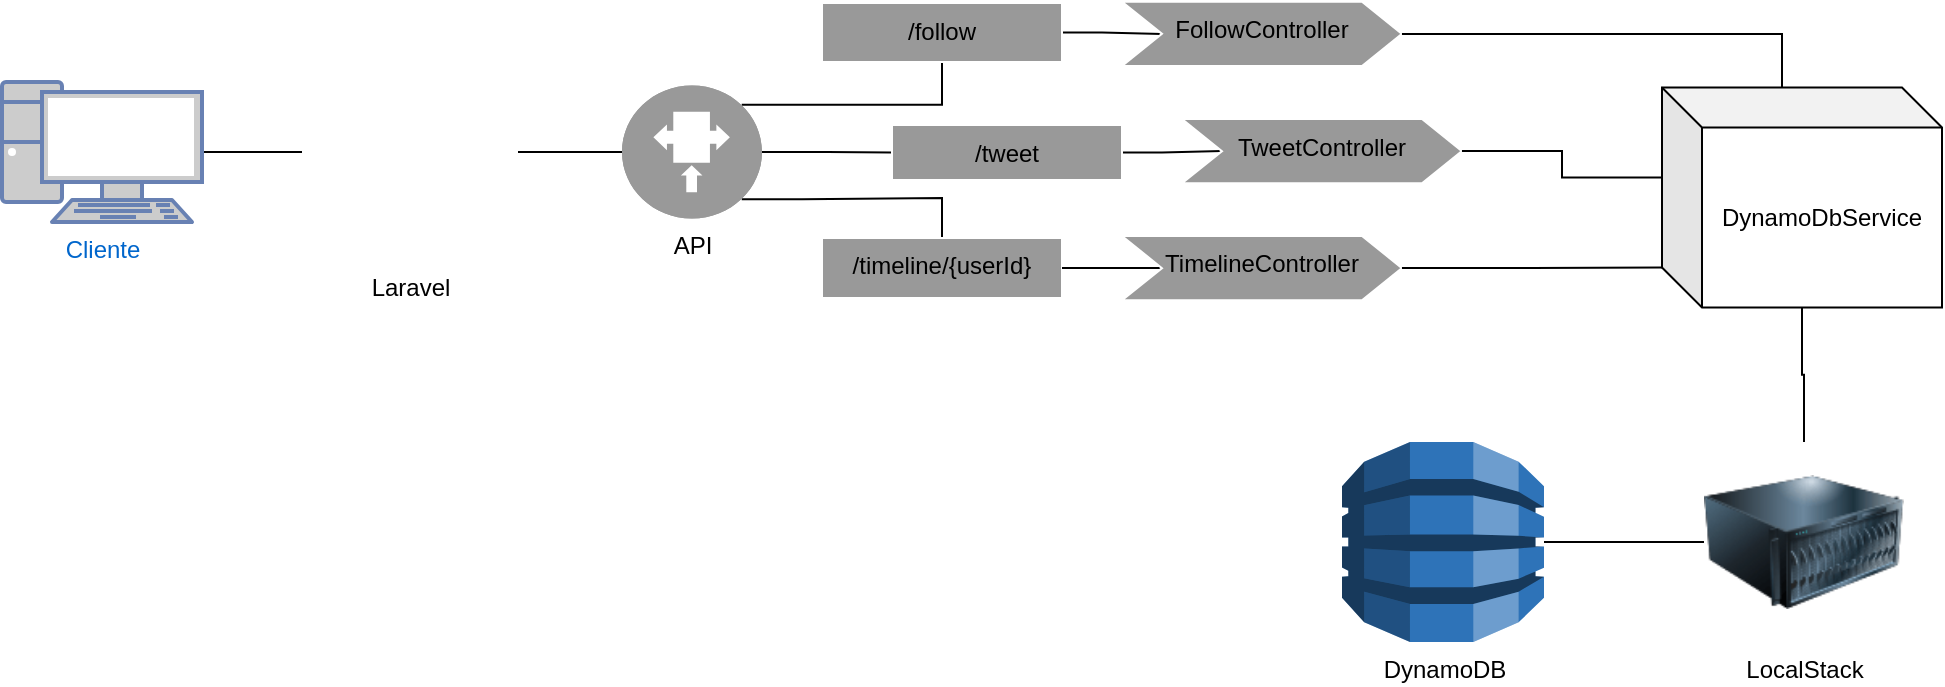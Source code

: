 <mxfile version="26.0.14">
  <diagram name="Página-1" id="32TGYiiWbmlYyP5pAiCS">
    <mxGraphModel dx="1222" dy="709" grid="1" gridSize="10" guides="1" tooltips="1" connect="1" arrows="1" fold="1" page="1" pageScale="1" pageWidth="827" pageHeight="1169" math="0" shadow="0">
      <root>
        <mxCell id="0" />
        <mxCell id="1" parent="0" />
        <mxCell id="7ebIC9FxF_cOnvWXWvYN-8" value="Laravel" style="shape=image;html=1;verticalAlign=top;verticalLabelPosition=bottom;labelBackgroundColor=#ffffff;imageAspect=0;aspect=fixed;image=https://cdn1.iconfinder.com/data/icons/ionicons-fill-vol-2/512/logo-laravel-128.png" vertex="1" parent="1">
          <mxGeometry x="180" y="251" width="108" height="108" as="geometry" />
        </mxCell>
        <mxCell id="7ebIC9FxF_cOnvWXWvYN-17" style="edgeStyle=orthogonalEdgeStyle;rounded=0;orthogonalLoop=1;jettySize=auto;html=1;entryX=0;entryY=0.5;entryDx=0;entryDy=0;endArrow=none;startFill=0;" edge="1" parent="1" source="7ebIC9FxF_cOnvWXWvYN-9" target="7ebIC9FxF_cOnvWXWvYN-8">
          <mxGeometry relative="1" as="geometry" />
        </mxCell>
        <mxCell id="7ebIC9FxF_cOnvWXWvYN-9" value="&lt;div&gt;Cliente&lt;/div&gt;" style="fontColor=#0066CC;verticalAlign=top;verticalLabelPosition=bottom;labelPosition=center;align=center;html=1;outlineConnect=0;fillColor=#CCCCCC;strokeColor=#6881B3;gradientColor=none;gradientDirection=north;strokeWidth=2;shape=mxgraph.networks.pc;" vertex="1" parent="1">
          <mxGeometry x="30" y="270" width="100" height="70" as="geometry" />
        </mxCell>
        <mxCell id="7ebIC9FxF_cOnvWXWvYN-10" value="DynamoDB" style="outlineConnect=0;dashed=0;verticalLabelPosition=bottom;verticalAlign=top;align=center;html=1;shape=mxgraph.aws3.dynamo_db;fillColor=#2E73B8;gradientColor=none;" vertex="1" parent="1">
          <mxGeometry x="700" y="450" width="101" height="100" as="geometry" />
        </mxCell>
        <mxCell id="7ebIC9FxF_cOnvWXWvYN-13" value="LocalStack" style="image;html=1;image=img/lib/clip_art/computers/Server_128x128.png" vertex="1" parent="1">
          <mxGeometry x="881" y="450" width="100" height="100" as="geometry" />
        </mxCell>
        <mxCell id="7ebIC9FxF_cOnvWXWvYN-22" value="" style="edgeStyle=orthogonalEdgeStyle;rounded=0;orthogonalLoop=1;jettySize=auto;html=1;exitX=0.855;exitY=0.855;exitDx=0;exitDy=0;exitPerimeter=0;endArrow=none;startFill=0;" edge="1" parent="1" source="7ebIC9FxF_cOnvWXWvYN-19" target="7ebIC9FxF_cOnvWXWvYN-21">
          <mxGeometry relative="1" as="geometry" />
        </mxCell>
        <mxCell id="7ebIC9FxF_cOnvWXWvYN-24" value="" style="edgeStyle=orthogonalEdgeStyle;rounded=0;orthogonalLoop=1;jettySize=auto;html=1;exitX=0.855;exitY=0.145;exitDx=0;exitDy=0;exitPerimeter=0;endArrow=none;startFill=0;" edge="1" parent="1" source="7ebIC9FxF_cOnvWXWvYN-19" target="7ebIC9FxF_cOnvWXWvYN-23">
          <mxGeometry relative="1" as="geometry" />
        </mxCell>
        <mxCell id="7ebIC9FxF_cOnvWXWvYN-26" value="" style="edgeStyle=orthogonalEdgeStyle;rounded=0;orthogonalLoop=1;jettySize=auto;html=1;endArrow=none;startFill=0;" edge="1" parent="1" source="7ebIC9FxF_cOnvWXWvYN-19" target="7ebIC9FxF_cOnvWXWvYN-25">
          <mxGeometry relative="1" as="geometry" />
        </mxCell>
        <mxCell id="7ebIC9FxF_cOnvWXWvYN-19" value="&lt;div&gt;API&lt;/div&gt;" style="fillColor=#999999;verticalLabelPosition=bottom;sketch=0;html=1;strokeColor=#ffffff;verticalAlign=top;align=center;points=[[0.145,0.145,0],[0.5,0,0],[0.855,0.145,0],[1,0.5,0],[0.855,0.855,0],[0.5,1,0],[0.145,0.855,0],[0,0.5,0]];pointerEvents=1;shape=mxgraph.cisco_safe.compositeIcon;bgIcon=ellipse;resIcon=mxgraph.cisco_safe.capability.path_control;" vertex="1" parent="1">
          <mxGeometry x="340" y="271.75" width="70" height="66.5" as="geometry" />
        </mxCell>
        <mxCell id="7ebIC9FxF_cOnvWXWvYN-20" style="edgeStyle=orthogonalEdgeStyle;rounded=0;orthogonalLoop=1;jettySize=auto;html=1;entryX=0;entryY=0.5;entryDx=0;entryDy=0;entryPerimeter=0;endArrow=none;startFill=0;" edge="1" parent="1" source="7ebIC9FxF_cOnvWXWvYN-8" target="7ebIC9FxF_cOnvWXWvYN-19">
          <mxGeometry relative="1" as="geometry" />
        </mxCell>
        <mxCell id="7ebIC9FxF_cOnvWXWvYN-21" value="&lt;div&gt;/timeline/{userId}&lt;/div&gt;" style="whiteSpace=wrap;html=1;verticalAlign=top;fillColor=#999999;strokeColor=#ffffff;sketch=0;pointerEvents=1;" vertex="1" parent="1">
          <mxGeometry x="440" y="348" width="120" height="30" as="geometry" />
        </mxCell>
        <mxCell id="7ebIC9FxF_cOnvWXWvYN-34" value="" style="edgeStyle=orthogonalEdgeStyle;rounded=0;orthogonalLoop=1;jettySize=auto;html=1;endArrow=none;startFill=0;" edge="1" parent="1" source="7ebIC9FxF_cOnvWXWvYN-23" target="7ebIC9FxF_cOnvWXWvYN-33">
          <mxGeometry relative="1" as="geometry" />
        </mxCell>
        <mxCell id="7ebIC9FxF_cOnvWXWvYN-23" value="/follow" style="whiteSpace=wrap;html=1;verticalAlign=top;fillColor=#999999;strokeColor=#ffffff;sketch=0;pointerEvents=1;" vertex="1" parent="1">
          <mxGeometry x="440" y="230.5" width="120" height="29.5" as="geometry" />
        </mxCell>
        <mxCell id="7ebIC9FxF_cOnvWXWvYN-44" style="edgeStyle=orthogonalEdgeStyle;rounded=0;orthogonalLoop=1;jettySize=auto;html=1;endArrow=none;startFill=0;" edge="1" parent="1" source="7ebIC9FxF_cOnvWXWvYN-25" target="7ebIC9FxF_cOnvWXWvYN-40">
          <mxGeometry relative="1" as="geometry" />
        </mxCell>
        <mxCell id="7ebIC9FxF_cOnvWXWvYN-25" value="/tweet" style="whiteSpace=wrap;html=1;verticalAlign=top;fillColor=#999999;strokeColor=#ffffff;sketch=0;pointerEvents=1;" vertex="1" parent="1">
          <mxGeometry x="475" y="291.5" width="115" height="27.5" as="geometry" />
        </mxCell>
        <mxCell id="7ebIC9FxF_cOnvWXWvYN-32" style="edgeStyle=orthogonalEdgeStyle;rounded=0;orthogonalLoop=1;jettySize=auto;html=1;entryX=0.5;entryY=0;entryDx=0;entryDy=0;endArrow=none;startFill=0;" edge="1" parent="1" source="7ebIC9FxF_cOnvWXWvYN-29" target="7ebIC9FxF_cOnvWXWvYN-13">
          <mxGeometry relative="1" as="geometry" />
        </mxCell>
        <mxCell id="7ebIC9FxF_cOnvWXWvYN-29" value="DynamoDbService" style="shape=cube;whiteSpace=wrap;html=1;boundedLbl=1;backgroundOutline=1;darkOpacity=0.05;darkOpacity2=0.1;" vertex="1" parent="1">
          <mxGeometry x="860" y="272.75" width="140" height="110" as="geometry" />
        </mxCell>
        <mxCell id="7ebIC9FxF_cOnvWXWvYN-30" style="edgeStyle=orthogonalEdgeStyle;rounded=0;orthogonalLoop=1;jettySize=auto;html=1;entryX=1;entryY=0.5;entryDx=0;entryDy=0;entryPerimeter=0;endArrow=none;startFill=0;" edge="1" parent="1" source="7ebIC9FxF_cOnvWXWvYN-13" target="7ebIC9FxF_cOnvWXWvYN-10">
          <mxGeometry relative="1" as="geometry" />
        </mxCell>
        <mxCell id="7ebIC9FxF_cOnvWXWvYN-33" value="FollowController" style="shape=step;perimeter=stepPerimeter;whiteSpace=wrap;html=1;fixedSize=1;verticalAlign=top;fillColor=#999999;strokeColor=#ffffff;sketch=0;pointerEvents=1;" vertex="1" parent="1">
          <mxGeometry x="590" y="229.87" width="140" height="32.13" as="geometry" />
        </mxCell>
        <mxCell id="7ebIC9FxF_cOnvWXWvYN-40" value="TweetController" style="shape=step;perimeter=stepPerimeter;whiteSpace=wrap;html=1;fixedSize=1;verticalAlign=top;fillColor=#999999;strokeColor=#ffffff;sketch=0;pointerEvents=1;" vertex="1" parent="1">
          <mxGeometry x="620" y="288.5" width="140" height="32.13" as="geometry" />
        </mxCell>
        <mxCell id="7ebIC9FxF_cOnvWXWvYN-41" value="" style="edgeStyle=orthogonalEdgeStyle;rounded=0;orthogonalLoop=1;jettySize=auto;html=1;exitX=1;exitY=0.5;exitDx=0;exitDy=0;endArrow=none;startFill=0;" edge="1" parent="1" target="7ebIC9FxF_cOnvWXWvYN-42" source="7ebIC9FxF_cOnvWXWvYN-21">
          <mxGeometry relative="1" as="geometry">
            <mxPoint x="570" y="365.13" as="sourcePoint" />
          </mxGeometry>
        </mxCell>
        <mxCell id="7ebIC9FxF_cOnvWXWvYN-42" value="TimelineController" style="shape=step;perimeter=stepPerimeter;whiteSpace=wrap;html=1;fixedSize=1;verticalAlign=top;fillColor=#999999;strokeColor=#ffffff;sketch=0;pointerEvents=1;" vertex="1" parent="1">
          <mxGeometry x="590" y="347" width="140" height="32.13" as="geometry" />
        </mxCell>
        <mxCell id="7ebIC9FxF_cOnvWXWvYN-45" style="edgeStyle=orthogonalEdgeStyle;rounded=0;orthogonalLoop=1;jettySize=auto;html=1;entryX=0;entryY=0;entryDx=60;entryDy=0;entryPerimeter=0;endArrow=none;startFill=0;" edge="1" parent="1" source="7ebIC9FxF_cOnvWXWvYN-33" target="7ebIC9FxF_cOnvWXWvYN-29">
          <mxGeometry relative="1" as="geometry" />
        </mxCell>
        <mxCell id="7ebIC9FxF_cOnvWXWvYN-46" style="edgeStyle=orthogonalEdgeStyle;rounded=0;orthogonalLoop=1;jettySize=auto;html=1;entryX=0;entryY=0;entryDx=0;entryDy=45;entryPerimeter=0;endArrow=none;startFill=0;" edge="1" parent="1" source="7ebIC9FxF_cOnvWXWvYN-40" target="7ebIC9FxF_cOnvWXWvYN-29">
          <mxGeometry relative="1" as="geometry">
            <mxPoint x="850" y="310" as="targetPoint" />
          </mxGeometry>
        </mxCell>
        <mxCell id="7ebIC9FxF_cOnvWXWvYN-47" style="edgeStyle=orthogonalEdgeStyle;rounded=0;orthogonalLoop=1;jettySize=auto;html=1;entryX=0;entryY=0;entryDx=0;entryDy=90;entryPerimeter=0;endArrow=none;startFill=0;" edge="1" parent="1" source="7ebIC9FxF_cOnvWXWvYN-42" target="7ebIC9FxF_cOnvWXWvYN-29">
          <mxGeometry relative="1" as="geometry">
            <mxPoint x="840" y="316" as="targetPoint" />
          </mxGeometry>
        </mxCell>
      </root>
    </mxGraphModel>
  </diagram>
</mxfile>
